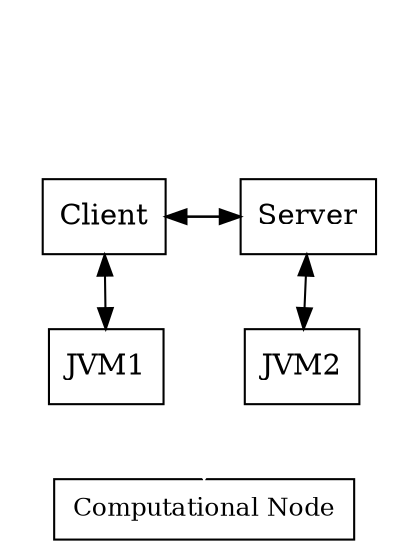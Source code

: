digraph G {

	subgraph cluster_0 {

color = white;
		node [shape = box];
		edge [dir = both];
		Client -> JVM1;


	}

	subgraph cluster_1 {
	    color = white;
		node [shape = box];
				edge [dir = both];
		Server -> JVM2;

	
	}
		edge[color=white,style = "invis" ]
	start -> Client;
	start -> Server;
		edge[ color=black, style = filled, minlen = 2.5,headport = w, tailport=e ]
	Client -> Server;
		edge[color=black, style = filled,  minlen = 2.5,headport = e,  tailport=w ]
	Server -> Client;

	
	node [shape = box, color=black, width = 2, height=.4, fontsize = 12];
	edge[color=white, headport = n, tailport=s, minlen = 1  ];
	JVM1 -> "Computational Node";
	JVM2 -> "Computational Node";

	start [shape=Mdiamond, style = "invis", width = .01, height = .01, minlen = .5];
	//end [shape=box ];
}